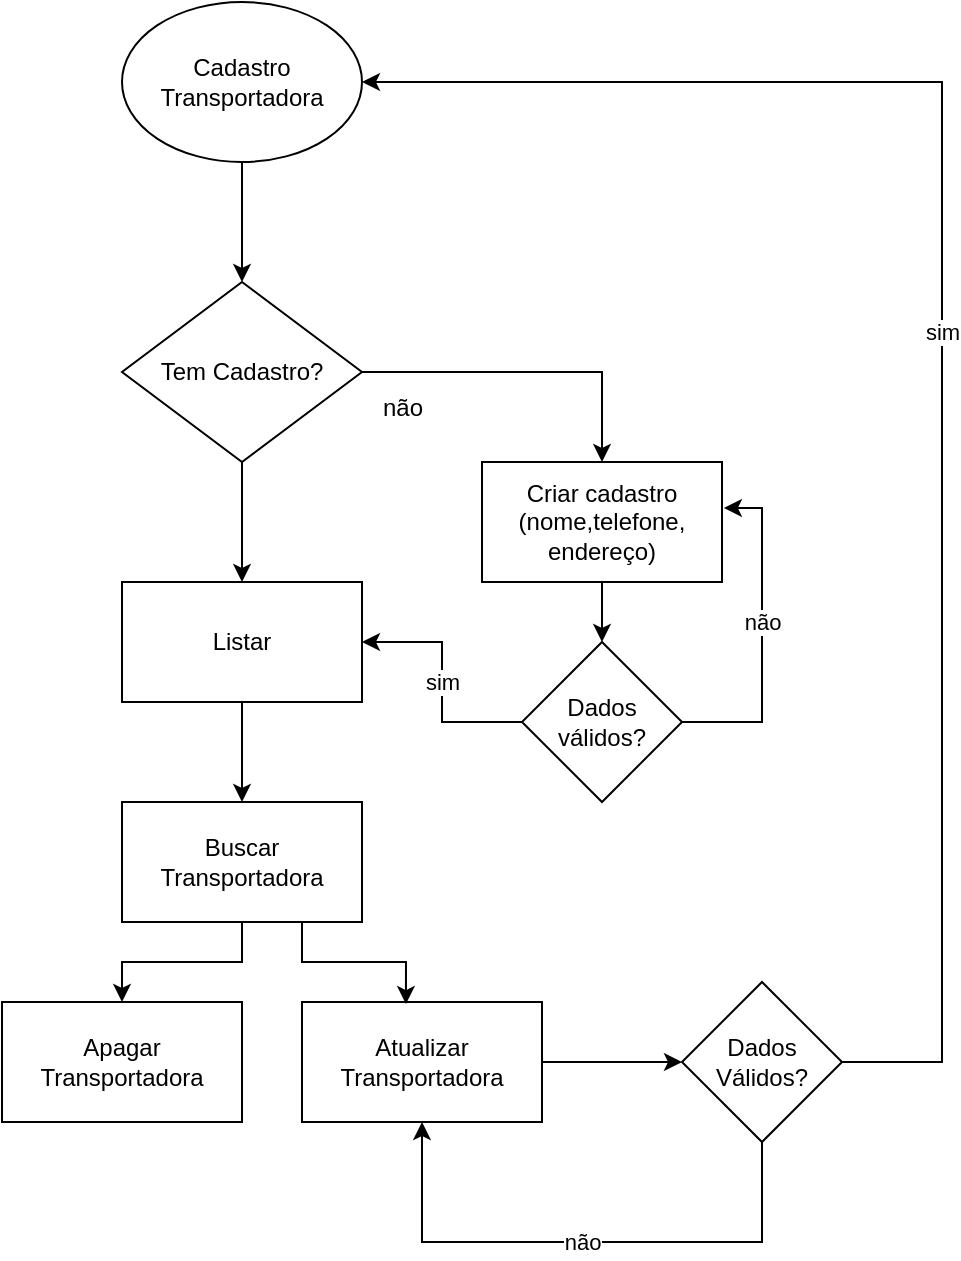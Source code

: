 <mxfile version="24.4.9" type="google">
  <diagram name="Página-1" id="N2lz2Q81jYEysjhcONYA">
    <mxGraphModel grid="1" page="1" gridSize="10" guides="1" tooltips="1" connect="1" arrows="1" fold="1" pageScale="1" pageWidth="827" pageHeight="1169" math="0" shadow="0">
      <root>
        <mxCell id="0" />
        <mxCell id="1" parent="0" />
        <mxCell id="t86_r14SyjkssjosKiND-1" style="edgeStyle=orthogonalEdgeStyle;rounded=0;orthogonalLoop=1;jettySize=auto;html=1;entryX=0.5;entryY=0;entryDx=0;entryDy=0;" edge="1" parent="1" source="t86_r14SyjkssjosKiND-2" target="t86_r14SyjkssjosKiND-5">
          <mxGeometry relative="1" as="geometry" />
        </mxCell>
        <mxCell id="t86_r14SyjkssjosKiND-2" value="Cadastro Transportadora" style="ellipse;whiteSpace=wrap;html=1;" vertex="1" parent="1">
          <mxGeometry x="90" y="80" width="120" height="80" as="geometry" />
        </mxCell>
        <mxCell id="t86_r14SyjkssjosKiND-3" style="edgeStyle=orthogonalEdgeStyle;rounded=0;orthogonalLoop=1;jettySize=auto;html=1;exitX=1;exitY=0.5;exitDx=0;exitDy=0;entryX=0.5;entryY=0;entryDx=0;entryDy=0;" edge="1" parent="1" source="t86_r14SyjkssjosKiND-5" target="t86_r14SyjkssjosKiND-9">
          <mxGeometry relative="1" as="geometry" />
        </mxCell>
        <mxCell id="t86_r14SyjkssjosKiND-4" style="edgeStyle=orthogonalEdgeStyle;rounded=0;orthogonalLoop=1;jettySize=auto;html=1;entryX=0.5;entryY=0;entryDx=0;entryDy=0;" edge="1" parent="1" source="t86_r14SyjkssjosKiND-5" target="t86_r14SyjkssjosKiND-7">
          <mxGeometry relative="1" as="geometry" />
        </mxCell>
        <mxCell id="t86_r14SyjkssjosKiND-5" value="Tem Cadastro?" style="rhombus;whiteSpace=wrap;html=1;" vertex="1" parent="1">
          <mxGeometry x="90" y="220" width="120" height="90" as="geometry" />
        </mxCell>
        <mxCell id="t86_r14SyjkssjosKiND-6" style="edgeStyle=orthogonalEdgeStyle;rounded=0;orthogonalLoop=1;jettySize=auto;html=1;entryX=0.5;entryY=0;entryDx=0;entryDy=0;" edge="1" parent="1" source="t86_r14SyjkssjosKiND-7" target="t86_r14SyjkssjosKiND-11">
          <mxGeometry relative="1" as="geometry" />
        </mxCell>
        <mxCell id="t86_r14SyjkssjosKiND-7" value="Listar" style="rounded=0;whiteSpace=wrap;html=1;" vertex="1" parent="1">
          <mxGeometry x="90" y="370" width="120" height="60" as="geometry" />
        </mxCell>
        <mxCell id="t86_r14SyjkssjosKiND-8" style="edgeStyle=orthogonalEdgeStyle;rounded=0;orthogonalLoop=1;jettySize=auto;html=1;entryX=0.5;entryY=0;entryDx=0;entryDy=0;" edge="1" parent="1" source="t86_r14SyjkssjosKiND-9" target="t86_r14SyjkssjosKiND-14">
          <mxGeometry relative="1" as="geometry" />
        </mxCell>
        <mxCell id="t86_r14SyjkssjosKiND-9" value="Criar cadastro (nome,telefone,&lt;div&gt;endereço)&lt;/div&gt;" style="rounded=0;whiteSpace=wrap;html=1;" vertex="1" parent="1">
          <mxGeometry x="270" y="310" width="120" height="60" as="geometry" />
        </mxCell>
        <mxCell id="t86_r14SyjkssjosKiND-10" style="edgeStyle=orthogonalEdgeStyle;rounded=0;orthogonalLoop=1;jettySize=auto;html=1;entryX=0.5;entryY=0;entryDx=0;entryDy=0;" edge="1" parent="1" source="t86_r14SyjkssjosKiND-11" target="t86_r14SyjkssjosKiND-16">
          <mxGeometry relative="1" as="geometry" />
        </mxCell>
        <mxCell id="t86_r14SyjkssjosKiND-11" value="Buscar Transportadora" style="rounded=0;whiteSpace=wrap;html=1;" vertex="1" parent="1">
          <mxGeometry x="90" y="480" width="120" height="60" as="geometry" />
        </mxCell>
        <mxCell id="t86_r14SyjkssjosKiND-12" value="não" style="text;html=1;align=center;verticalAlign=middle;resizable=0;points=[];autosize=1;strokeColor=none;fillColor=none;" vertex="1" parent="1">
          <mxGeometry x="210" y="268" width="40" height="30" as="geometry" />
        </mxCell>
        <mxCell id="t86_r14SyjkssjosKiND-13" value="sim" style="edgeStyle=orthogonalEdgeStyle;rounded=0;orthogonalLoop=1;jettySize=auto;html=1;entryX=1;entryY=0.5;entryDx=0;entryDy=0;" edge="1" parent="1" source="t86_r14SyjkssjosKiND-14" target="t86_r14SyjkssjosKiND-7">
          <mxGeometry relative="1" as="geometry" />
        </mxCell>
        <mxCell id="t86_r14SyjkssjosKiND-14" value="Dados&lt;div&gt;válidos?&lt;/div&gt;" style="rhombus;whiteSpace=wrap;html=1;" vertex="1" parent="1">
          <mxGeometry x="290" y="400" width="80" height="80" as="geometry" />
        </mxCell>
        <mxCell id="t86_r14SyjkssjosKiND-15" value="não" style="edgeStyle=orthogonalEdgeStyle;rounded=0;orthogonalLoop=1;jettySize=auto;html=1;entryX=1.008;entryY=0.383;entryDx=0;entryDy=0;entryPerimeter=0;" edge="1" parent="1" source="t86_r14SyjkssjosKiND-14" target="t86_r14SyjkssjosKiND-9">
          <mxGeometry x="0.084" relative="1" as="geometry">
            <Array as="points">
              <mxPoint x="410" y="440" />
              <mxPoint x="410" y="333" />
            </Array>
            <mxPoint as="offset" />
          </mxGeometry>
        </mxCell>
        <mxCell id="t86_r14SyjkssjosKiND-16" value="Apagar Transportadora" style="rounded=0;whiteSpace=wrap;html=1;" vertex="1" parent="1">
          <mxGeometry x="30" y="580" width="120" height="60" as="geometry" />
        </mxCell>
        <mxCell id="t86_r14SyjkssjosKiND-17" style="edgeStyle=orthogonalEdgeStyle;rounded=0;orthogonalLoop=1;jettySize=auto;html=1;entryX=0;entryY=0.5;entryDx=0;entryDy=0;" edge="1" parent="1" source="t86_r14SyjkssjosKiND-18" target="t86_r14SyjkssjosKiND-22">
          <mxGeometry relative="1" as="geometry">
            <mxPoint x="370" y="610" as="targetPoint" />
          </mxGeometry>
        </mxCell>
        <mxCell id="t86_r14SyjkssjosKiND-18" value="Atualizar Transportadora" style="rounded=0;whiteSpace=wrap;html=1;" vertex="1" parent="1">
          <mxGeometry x="180" y="580" width="120" height="60" as="geometry" />
        </mxCell>
        <mxCell id="t86_r14SyjkssjosKiND-19" style="edgeStyle=orthogonalEdgeStyle;rounded=0;orthogonalLoop=1;jettySize=auto;html=1;exitX=0.75;exitY=1;exitDx=0;exitDy=0;entryX=0.433;entryY=0.017;entryDx=0;entryDy=0;entryPerimeter=0;" edge="1" parent="1" source="t86_r14SyjkssjosKiND-11" target="t86_r14SyjkssjosKiND-18">
          <mxGeometry relative="1" as="geometry" />
        </mxCell>
        <mxCell id="t86_r14SyjkssjosKiND-20" value="sim" style="edgeStyle=orthogonalEdgeStyle;rounded=0;orthogonalLoop=1;jettySize=auto;html=1;entryX=1;entryY=0.5;entryDx=0;entryDy=0;" edge="1" parent="1" source="t86_r14SyjkssjosKiND-22" target="t86_r14SyjkssjosKiND-2">
          <mxGeometry relative="1" as="geometry">
            <Array as="points">
              <mxPoint x="500" y="610" />
              <mxPoint x="500" y="120" />
            </Array>
          </mxGeometry>
        </mxCell>
        <mxCell id="t86_r14SyjkssjosKiND-21" value="não" style="edgeStyle=orthogonalEdgeStyle;rounded=0;orthogonalLoop=1;jettySize=auto;html=1;entryX=0.5;entryY=1;entryDx=0;entryDy=0;" edge="1" parent="1" source="t86_r14SyjkssjosKiND-22" target="t86_r14SyjkssjosKiND-18">
          <mxGeometry relative="1" as="geometry">
            <Array as="points">
              <mxPoint x="410" y="700" />
              <mxPoint x="240" y="700" />
            </Array>
          </mxGeometry>
        </mxCell>
        <mxCell id="t86_r14SyjkssjosKiND-22" value="Dados Válidos?" style="rhombus;whiteSpace=wrap;html=1;" vertex="1" parent="1">
          <mxGeometry x="370" y="570" width="80" height="80" as="geometry" />
        </mxCell>
      </root>
    </mxGraphModel>
  </diagram>
</mxfile>
